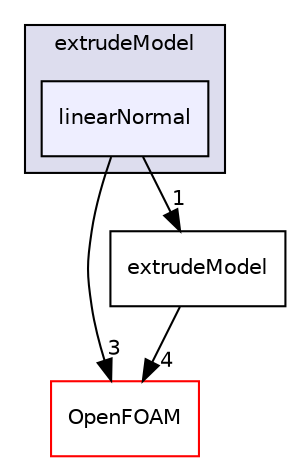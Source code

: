 digraph "src/mesh/extrudeModel/linearNormal" {
  bgcolor=transparent;
  compound=true
  node [ fontsize="10", fontname="Helvetica"];
  edge [ labelfontsize="10", labelfontname="Helvetica"];
  subgraph clusterdir_8ffb679a374cef825c70454904c9ea60 {
    graph [ bgcolor="#ddddee", pencolor="black", label="extrudeModel" fontname="Helvetica", fontsize="10", URL="dir_8ffb679a374cef825c70454904c9ea60.html"]
  dir_3ae494bc8130ce445a2310ced3c93eea [shape=box, label="linearNormal", style="filled", fillcolor="#eeeeff", pencolor="black", URL="dir_3ae494bc8130ce445a2310ced3c93eea.html"];
  }
  dir_c5473ff19b20e6ec4dfe5c310b3778a8 [shape=box label="OpenFOAM" color="red" URL="dir_c5473ff19b20e6ec4dfe5c310b3778a8.html"];
  dir_072a70ecf265f9f34db16321b07bc568 [shape=box label="extrudeModel" URL="dir_072a70ecf265f9f34db16321b07bc568.html"];
  dir_3ae494bc8130ce445a2310ced3c93eea->dir_c5473ff19b20e6ec4dfe5c310b3778a8 [headlabel="3", labeldistance=1.5 headhref="dir_001731_001897.html"];
  dir_3ae494bc8130ce445a2310ced3c93eea->dir_072a70ecf265f9f34db16321b07bc568 [headlabel="1", labeldistance=1.5 headhref="dir_001731_001729.html"];
  dir_072a70ecf265f9f34db16321b07bc568->dir_c5473ff19b20e6ec4dfe5c310b3778a8 [headlabel="4", labeldistance=1.5 headhref="dir_001729_001897.html"];
}
